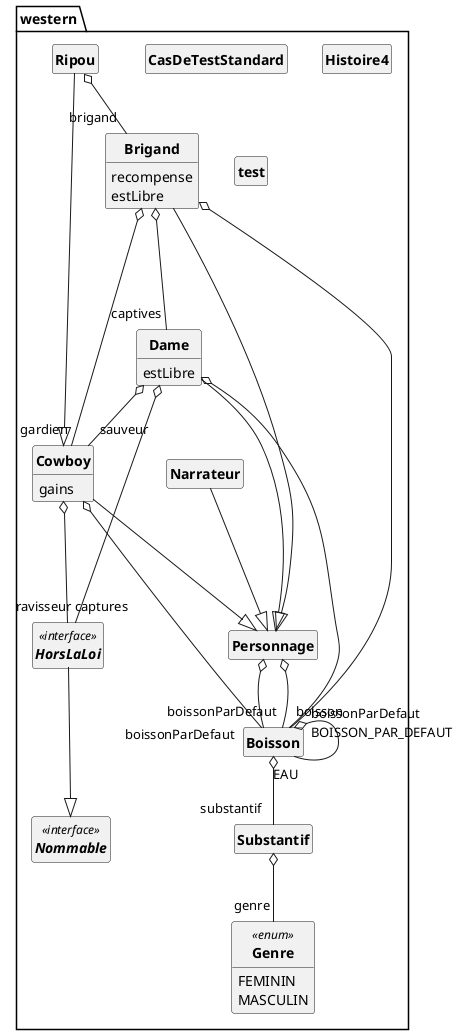 @startuml
'https://plantuml.com/class-diagram
skinparam style strictuml
skinparam classAttributeIconSize 0
skinparam classFontStyle Bold
hide empty members
'''DCA

Class western.Boisson{



}
western.Boisson o-- "substantif"western.Substantif
western.Boisson o-- "EAU"western.Boisson


Class western.Brigand{


recompense
estLibre




}
western.Brigand o--- "captives"western.Dame
western.Brigand o-- "gardien"western.Cowboy
western.Brigand o-- "boissonParDefaut"western.Boisson

western.Brigand ---|> western.Personnage
Class western.CasDeTestStandard{

}


Class western.Cowboy{
gains



}
western.Cowboy o--- "captures"western.HorsLaLoi
western.Cowboy o-- "boissonParDefaut"western.Boisson

western.Cowboy ---|> western.Personnage
Class western.Dame{
estLibre




}
western.Dame o-- "sauveur"western.Cowboy
western.Dame o-- "ravisseur"western.HorsLaLoi
western.Dame o-- "boissonParDefaut"western.Boisson

western.Dame ---|> western.Personnage
Enum western.Genre<<enum>> {
FEMININ
MASCULIN

}
Class western.Histoire4{

}


Interface western.HorsLaLoi<<interface>> {
}
western.HorsLaLoi ---|> western.Nommable

Class western.Narrateur{

}

western.Narrateur ---|> western.Personnage
Interface western.Nommable<<interface>> {
}

Class western.Personnage{




}
western.Personnage o-- "BOISSON_PAR_DEFAUT"western.Boisson
western.Personnage o-- "boisson"western.Boisson


Class western.Ripou{


}
western.Ripou o-- "brigand"western.Brigand

western.Ripou ---|> western.Cowboy
Class western.Substantif{



}
western.Substantif o-- "genre"western.Genre


Class western.test{

}



@enduml

